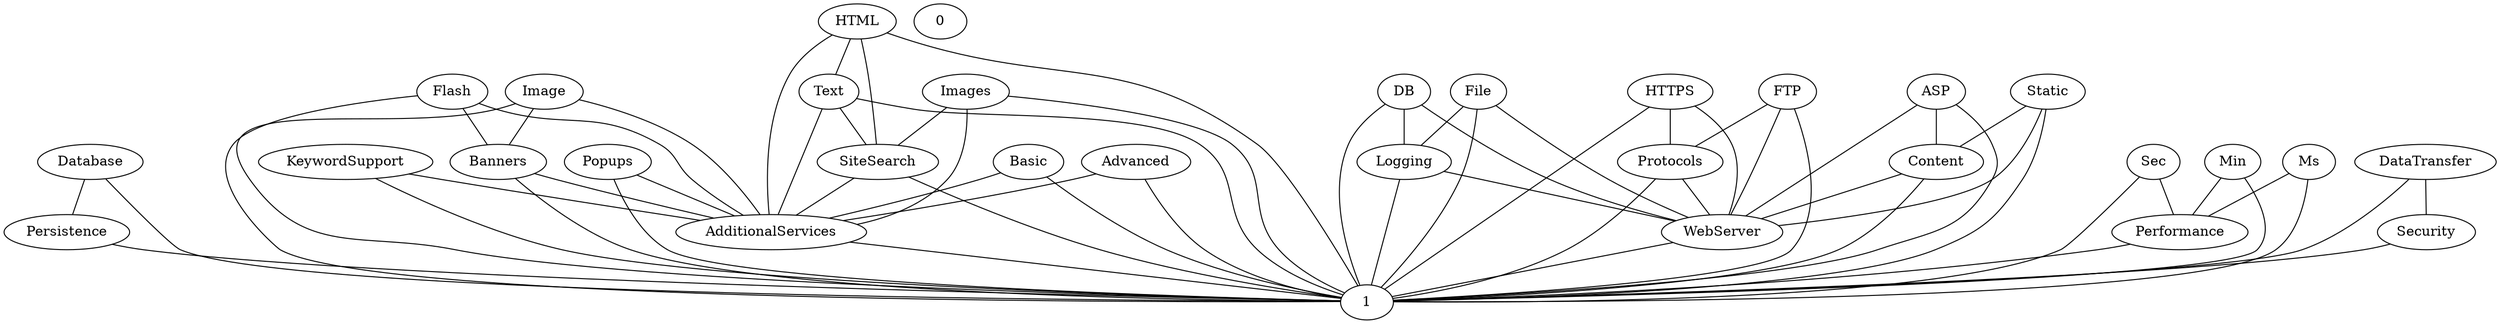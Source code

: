 graph G {
  Sec;
  Database;
  KeywordSupport;
  Persistence;
  Image;
  HTTPS;
  DB;
  Popups;
  Basic;
  Content;
  Advanced;
  WebServer;
  ASP;
  0;
  HTML;
  FTP;
  1;
  AdditionalServices;
  Images;
  Flash;
  Protocols;
  Logging;
  Min;
  SiteSearch;
  DataTransfer;
  Banners;
  Static;
  Performance;
  File;
  Ms;
  Security;
  Text;
  Protocols -- WebServer;
  Min -- Performance;
  HTTPS -- Protocols;
  DB -- Logging;
  FTP -- Protocols;
  HTML -- Text;
  SiteSearch -- AdditionalServices;
  Database -- Persistence;
  Sec -- Performance;
  Static -- Content;
  Images -- SiteSearch;
  Text -- SiteSearch;
  File -- Logging;
  Image -- Banners;
  Ms -- Performance;
  Logging -- WebServer;
  Content -- WebServer;
  Flash -- Banners;
  DataTransfer -- Security;
  KeywordSupport -- AdditionalServices;
  Persistence -- 1;
  HTTPS -- WebServer;
  DB -- WebServer;
  Popups -- AdditionalServices;
  Basic -- AdditionalServices;
  Advanced -- AdditionalServices;
  WebServer -- 1;
  ASP -- Content;
  HTML -- SiteSearch;
  FTP -- WebServer;
  AdditionalServices -- 1;
  Images -- AdditionalServices;
  Protocols -- 1;
  Logging -- 1;
  SiteSearch -- 1;
  Banners -- AdditionalServices;
  Static -- WebServer;
  Performance -- 1;
  File -- WebServer;
  File -- 1;
  Ms -- 1;
  Security -- 1;
  Text -- 1;
  Text -- AdditionalServices;
  Sec -- 1;
  Database -- 1;
  KeywordSupport -- 1;
  Image -- 1;
  Image -- AdditionalServices;
  HTTPS -- 1;
  DB -- 1;
  Popups -- 1;
  Basic -- 1;
  Content -- 1;
  Advanced -- 1;
  ASP -- WebServer;
  ASP -- 1;
  HTML -- 1;
  HTML -- AdditionalServices;
  FTP -- 1;
  Images -- 1;
  Flash -- 1;
  Flash -- AdditionalServices;
  Min -- 1;
  DataTransfer -- 1;
  Banners -- 1;
  Static -- 1;
}
